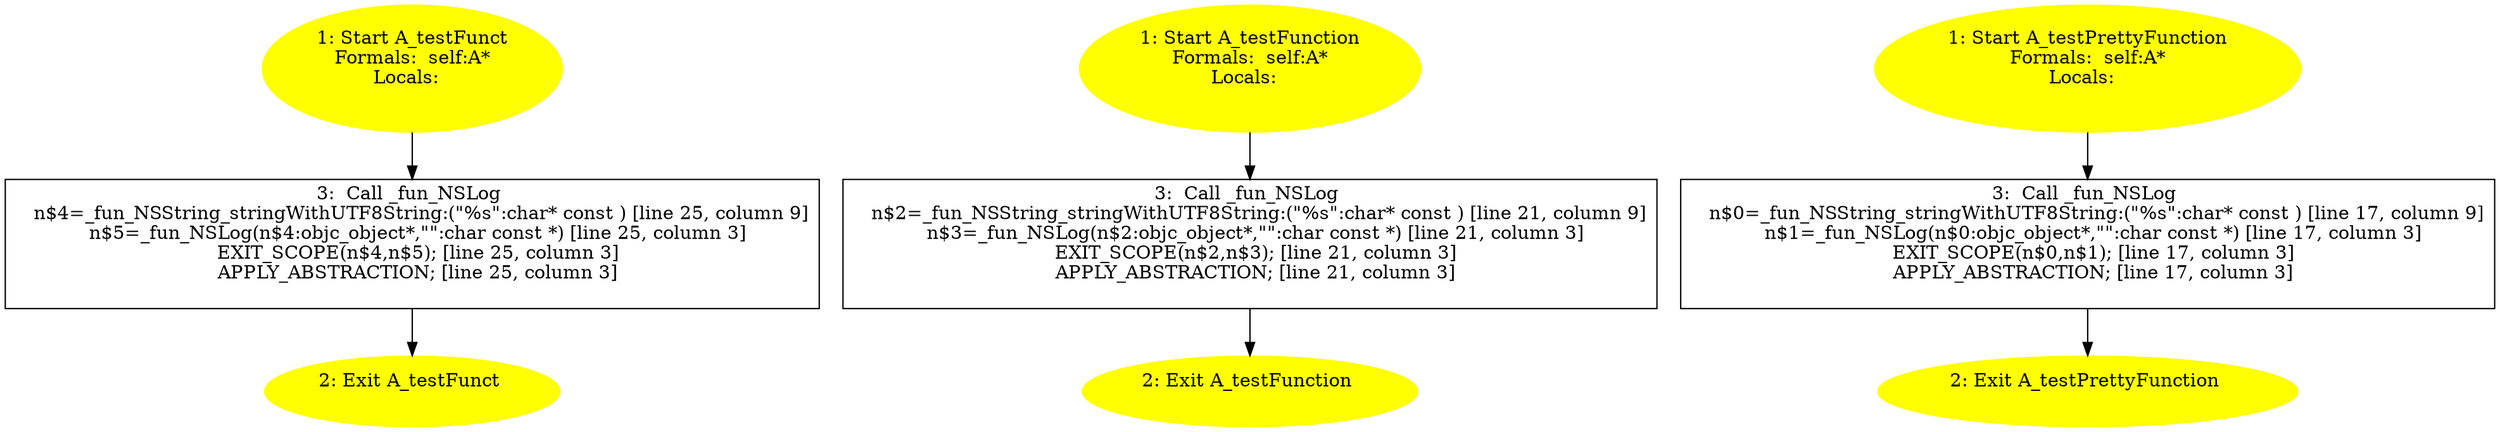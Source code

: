 /* @generated */
digraph cfg {
"testFunct#A#instance.b6c9dae744220d93a4466679814728c1_1" [label="1: Start A_testFunct\nFormals:  self:A*\nLocals:  \n  " color=yellow style=filled]
	

	 "testFunct#A#instance.b6c9dae744220d93a4466679814728c1_1" -> "testFunct#A#instance.b6c9dae744220d93a4466679814728c1_3" ;
"testFunct#A#instance.b6c9dae744220d93a4466679814728c1_2" [label="2: Exit A_testFunct \n  " color=yellow style=filled]
	

"testFunct#A#instance.b6c9dae744220d93a4466679814728c1_3" [label="3:  Call _fun_NSLog \n   n$4=_fun_NSString_stringWithUTF8String:(\"%s\":char* const ) [line 25, column 9]\n  n$5=_fun_NSLog(n$4:objc_object*,\"\":char const *) [line 25, column 3]\n  EXIT_SCOPE(n$4,n$5); [line 25, column 3]\n  APPLY_ABSTRACTION; [line 25, column 3]\n " shape="box"]
	

	 "testFunct#A#instance.b6c9dae744220d93a4466679814728c1_3" -> "testFunct#A#instance.b6c9dae744220d93a4466679814728c1_2" ;
"testFunction#A#instance.871d68aca55491a71407a8a7ce232a40_1" [label="1: Start A_testFunction\nFormals:  self:A*\nLocals:  \n  " color=yellow style=filled]
	

	 "testFunction#A#instance.871d68aca55491a71407a8a7ce232a40_1" -> "testFunction#A#instance.871d68aca55491a71407a8a7ce232a40_3" ;
"testFunction#A#instance.871d68aca55491a71407a8a7ce232a40_2" [label="2: Exit A_testFunction \n  " color=yellow style=filled]
	

"testFunction#A#instance.871d68aca55491a71407a8a7ce232a40_3" [label="3:  Call _fun_NSLog \n   n$2=_fun_NSString_stringWithUTF8String:(\"%s\":char* const ) [line 21, column 9]\n  n$3=_fun_NSLog(n$2:objc_object*,\"\":char const *) [line 21, column 3]\n  EXIT_SCOPE(n$2,n$3); [line 21, column 3]\n  APPLY_ABSTRACTION; [line 21, column 3]\n " shape="box"]
	

	 "testFunction#A#instance.871d68aca55491a71407a8a7ce232a40_3" -> "testFunction#A#instance.871d68aca55491a71407a8a7ce232a40_2" ;
"testPrettyFunction#A#instance.bc1e07c1ab96ad96f484a179734bc12e_1" [label="1: Start A_testPrettyFunction\nFormals:  self:A*\nLocals:  \n  " color=yellow style=filled]
	

	 "testPrettyFunction#A#instance.bc1e07c1ab96ad96f484a179734bc12e_1" -> "testPrettyFunction#A#instance.bc1e07c1ab96ad96f484a179734bc12e_3" ;
"testPrettyFunction#A#instance.bc1e07c1ab96ad96f484a179734bc12e_2" [label="2: Exit A_testPrettyFunction \n  " color=yellow style=filled]
	

"testPrettyFunction#A#instance.bc1e07c1ab96ad96f484a179734bc12e_3" [label="3:  Call _fun_NSLog \n   n$0=_fun_NSString_stringWithUTF8String:(\"%s\":char* const ) [line 17, column 9]\n  n$1=_fun_NSLog(n$0:objc_object*,\"\":char const *) [line 17, column 3]\n  EXIT_SCOPE(n$0,n$1); [line 17, column 3]\n  APPLY_ABSTRACTION; [line 17, column 3]\n " shape="box"]
	

	 "testPrettyFunction#A#instance.bc1e07c1ab96ad96f484a179734bc12e_3" -> "testPrettyFunction#A#instance.bc1e07c1ab96ad96f484a179734bc12e_2" ;
}
